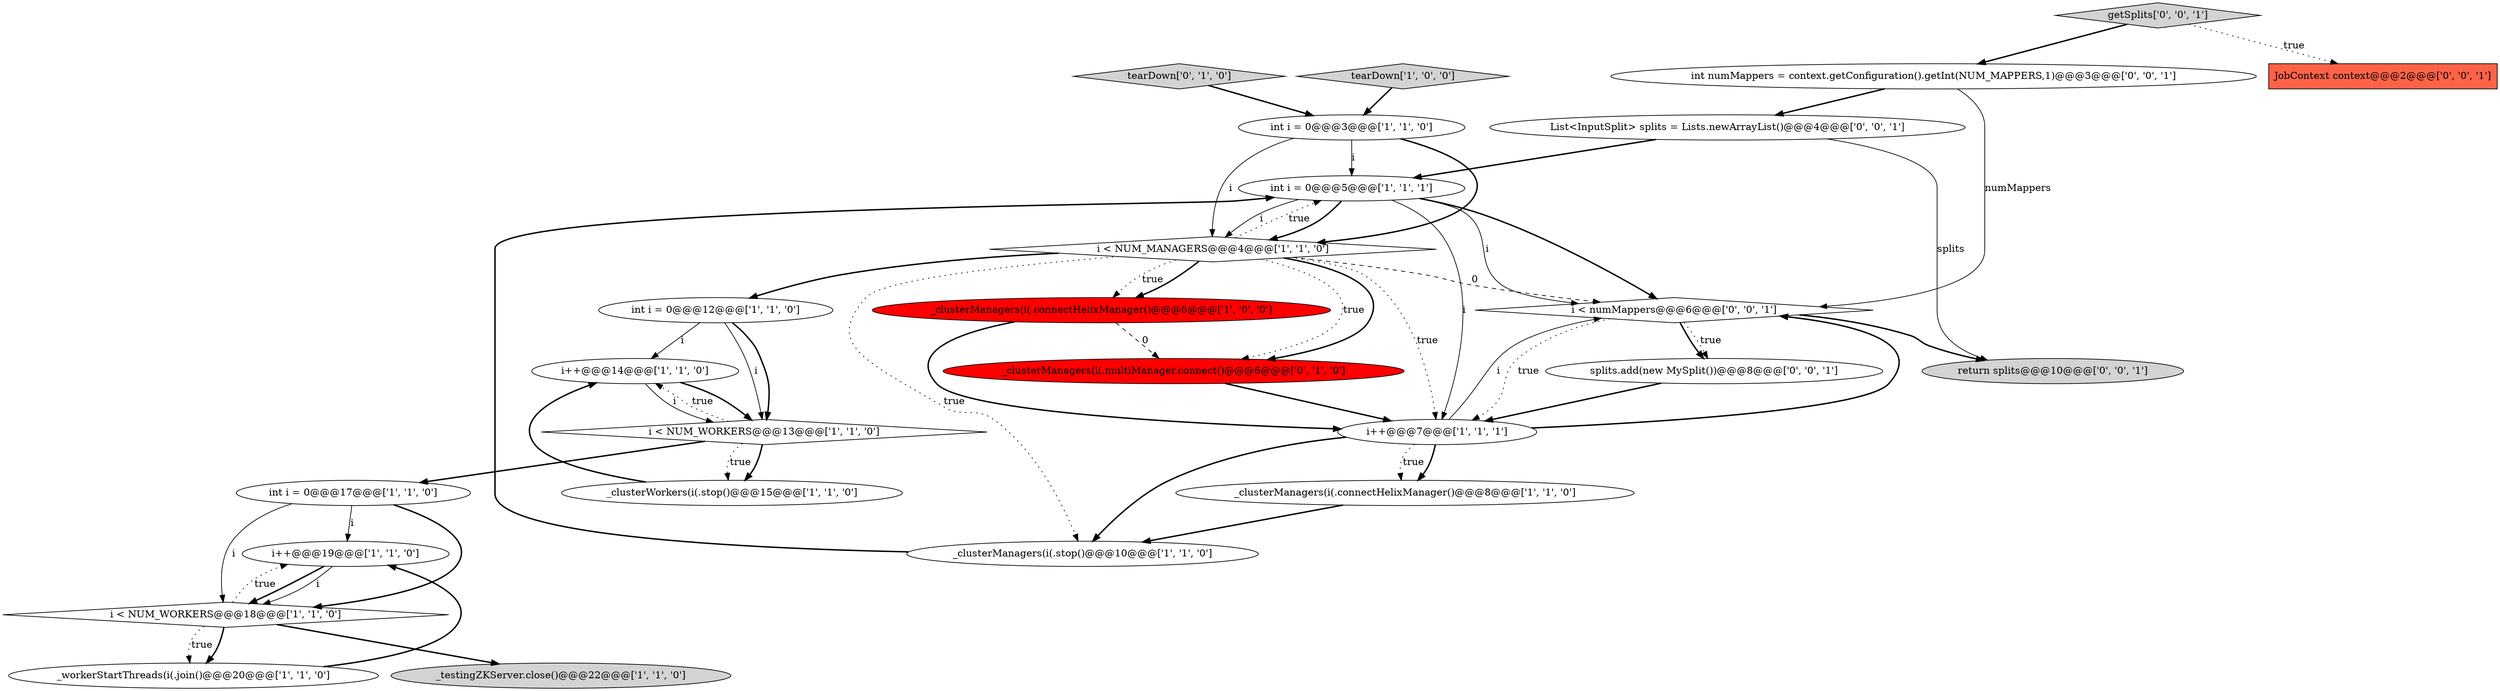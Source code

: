 digraph {
17 [style = filled, label = "tearDown['0', '1', '0']", fillcolor = lightgray, shape = diamond image = "AAA0AAABBB2BBB"];
19 [style = filled, label = "getSplits['0', '0', '1']", fillcolor = lightgray, shape = diamond image = "AAA0AAABBB3BBB"];
7 [style = filled, label = "int i = 0@@@5@@@['1', '1', '1']", fillcolor = white, shape = ellipse image = "AAA0AAABBB1BBB"];
3 [style = filled, label = "_testingZKServer.close()@@@22@@@['1', '1', '0']", fillcolor = lightgray, shape = ellipse image = "AAA0AAABBB1BBB"];
2 [style = filled, label = "_clusterManagers(i(.connectHelixManager()@@@6@@@['1', '0', '0']", fillcolor = red, shape = ellipse image = "AAA1AAABBB1BBB"];
4 [style = filled, label = "_clusterWorkers(i(.stop()@@@15@@@['1', '1', '0']", fillcolor = white, shape = ellipse image = "AAA0AAABBB1BBB"];
21 [style = filled, label = "int numMappers = context.getConfiguration().getInt(NUM_MAPPERS,1)@@@3@@@['0', '0', '1']", fillcolor = white, shape = ellipse image = "AAA0AAABBB3BBB"];
10 [style = filled, label = "int i = 0@@@12@@@['1', '1', '0']", fillcolor = white, shape = ellipse image = "AAA0AAABBB1BBB"];
11 [style = filled, label = "i++@@@19@@@['1', '1', '0']", fillcolor = white, shape = ellipse image = "AAA0AAABBB1BBB"];
12 [style = filled, label = "int i = 0@@@3@@@['1', '1', '0']", fillcolor = white, shape = ellipse image = "AAA0AAABBB1BBB"];
24 [style = filled, label = "i < numMappers@@@6@@@['0', '0', '1']", fillcolor = white, shape = diamond image = "AAA0AAABBB3BBB"];
22 [style = filled, label = "JobContext context@@@2@@@['0', '0', '1']", fillcolor = tomato, shape = box image = "AAA0AAABBB3BBB"];
8 [style = filled, label = "i++@@@14@@@['1', '1', '0']", fillcolor = white, shape = ellipse image = "AAA0AAABBB1BBB"];
5 [style = filled, label = "_clusterManagers(i(.stop()@@@10@@@['1', '1', '0']", fillcolor = white, shape = ellipse image = "AAA0AAABBB1BBB"];
25 [style = filled, label = "return splits@@@10@@@['0', '0', '1']", fillcolor = lightgray, shape = ellipse image = "AAA0AAABBB3BBB"];
16 [style = filled, label = "int i = 0@@@17@@@['1', '1', '0']", fillcolor = white, shape = ellipse image = "AAA0AAABBB1BBB"];
6 [style = filled, label = "_workerStartThreads(i(.join()@@@20@@@['1', '1', '0']", fillcolor = white, shape = ellipse image = "AAA0AAABBB1BBB"];
23 [style = filled, label = "List<InputSplit> splits = Lists.newArrayList()@@@4@@@['0', '0', '1']", fillcolor = white, shape = ellipse image = "AAA0AAABBB3BBB"];
20 [style = filled, label = "splits.add(new MySplit())@@@8@@@['0', '0', '1']", fillcolor = white, shape = ellipse image = "AAA0AAABBB3BBB"];
9 [style = filled, label = "_clusterManagers(i(.connectHelixManager()@@@8@@@['1', '1', '0']", fillcolor = white, shape = ellipse image = "AAA0AAABBB1BBB"];
15 [style = filled, label = "tearDown['1', '0', '0']", fillcolor = lightgray, shape = diamond image = "AAA0AAABBB1BBB"];
14 [style = filled, label = "i++@@@7@@@['1', '1', '1']", fillcolor = white, shape = ellipse image = "AAA0AAABBB1BBB"];
1 [style = filled, label = "i < NUM_WORKERS@@@13@@@['1', '1', '0']", fillcolor = white, shape = diamond image = "AAA0AAABBB1BBB"];
18 [style = filled, label = "_clusterManagers(i(.multiManager.connect()@@@6@@@['0', '1', '0']", fillcolor = red, shape = ellipse image = "AAA1AAABBB2BBB"];
0 [style = filled, label = "i < NUM_WORKERS@@@18@@@['1', '1', '0']", fillcolor = white, shape = diamond image = "AAA0AAABBB1BBB"];
13 [style = filled, label = "i < NUM_MANAGERS@@@4@@@['1', '1', '0']", fillcolor = white, shape = diamond image = "AAA0AAABBB1BBB"];
7->13 [style = bold, label=""];
0->3 [style = bold, label=""];
13->10 [style = bold, label=""];
14->24 [style = bold, label=""];
1->4 [style = bold, label=""];
23->25 [style = solid, label="splits"];
16->0 [style = bold, label=""];
13->18 [style = dotted, label="true"];
24->14 [style = dotted, label="true"];
0->6 [style = bold, label=""];
10->8 [style = solid, label="i"];
14->5 [style = bold, label=""];
13->5 [style = dotted, label="true"];
10->1 [style = solid, label="i"];
20->14 [style = bold, label=""];
7->24 [style = solid, label="i"];
13->7 [style = dotted, label="true"];
1->4 [style = dotted, label="true"];
21->24 [style = solid, label="numMappers"];
0->6 [style = dotted, label="true"];
7->13 [style = solid, label="i"];
24->20 [style = bold, label=""];
13->2 [style = dotted, label="true"];
8->1 [style = bold, label=""];
12->13 [style = bold, label=""];
7->24 [style = bold, label=""];
16->11 [style = solid, label="i"];
11->0 [style = bold, label=""];
17->12 [style = bold, label=""];
13->24 [style = dashed, label="0"];
14->24 [style = solid, label="i"];
1->16 [style = bold, label=""];
24->25 [style = bold, label=""];
8->1 [style = solid, label="i"];
6->11 [style = bold, label=""];
24->20 [style = dotted, label="true"];
2->14 [style = bold, label=""];
12->13 [style = solid, label="i"];
19->22 [style = dotted, label="true"];
1->8 [style = dotted, label="true"];
2->18 [style = dashed, label="0"];
9->5 [style = bold, label=""];
5->7 [style = bold, label=""];
4->8 [style = bold, label=""];
14->9 [style = bold, label=""];
15->12 [style = bold, label=""];
23->7 [style = bold, label=""];
19->21 [style = bold, label=""];
14->9 [style = dotted, label="true"];
11->0 [style = solid, label="i"];
10->1 [style = bold, label=""];
13->14 [style = dotted, label="true"];
0->11 [style = dotted, label="true"];
12->7 [style = solid, label="i"];
18->14 [style = bold, label=""];
13->18 [style = bold, label=""];
7->14 [style = solid, label="i"];
13->2 [style = bold, label=""];
21->23 [style = bold, label=""];
16->0 [style = solid, label="i"];
}

